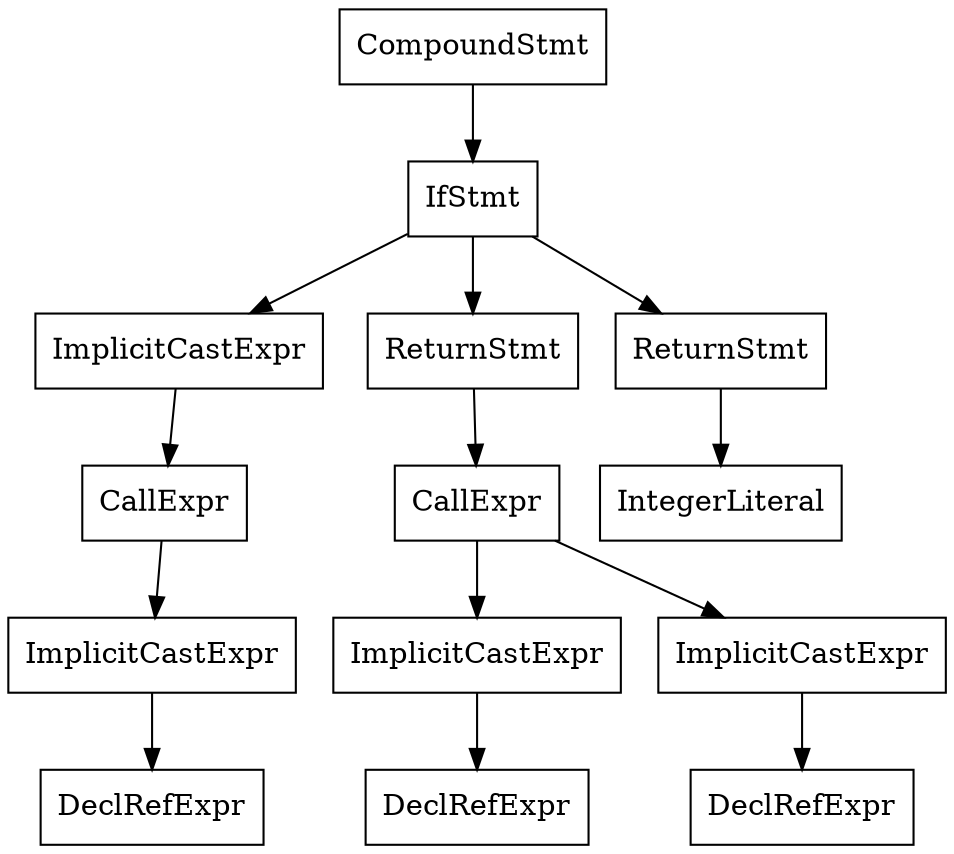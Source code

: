 digraph unnamed {

	Node0x55c235f58b70 [shape=record,label="{CompoundStmt}"];
	Node0x55c235f58b70 -> Node0x55c235f58b40;
	Node0x55c235f58b40 [shape=record,label="{IfStmt}"];
	Node0x55c235f58b40 -> Node0x55c235f589d8;
	Node0x55c235f58b40 -> Node0x55c235f58b00;
	Node0x55c235f58b40 -> Node0x55c235f58b30;
	Node0x55c235f589d8 [shape=record,label="{ImplicitCastExpr}"];
	Node0x55c235f589d8 -> Node0x55c235f589b8;
	Node0x55c235f589b8 [shape=record,label="{CallExpr}"];
	Node0x55c235f589b8 -> Node0x55c235f589a0;
	Node0x55c235f589a0 [shape=record,label="{ImplicitCastExpr}"];
	Node0x55c235f589a0 -> Node0x55c235f58980;
	Node0x55c235f58980 [shape=record,label="{DeclRefExpr}"];
	Node0x55c235f58b00 [shape=record,label="{ReturnStmt}"];
	Node0x55c235f58b00 -> Node0x55c235f58ac0;
	Node0x55c235f58ac0 [shape=record,label="{CallExpr}"];
	Node0x55c235f58ac0 -> Node0x55c235f58aa8;
	Node0x55c235f58ac0 -> Node0x55c235f58ae8;
	Node0x55c235f58aa8 [shape=record,label="{ImplicitCastExpr}"];
	Node0x55c235f58aa8 -> Node0x55c235f58a58;
	Node0x55c235f58a58 [shape=record,label="{DeclRefExpr}"];
	Node0x55c235f58ae8 [shape=record,label="{ImplicitCastExpr}"];
	Node0x55c235f58ae8 -> Node0x55c235f58a38;
	Node0x55c235f58a38 [shape=record,label="{DeclRefExpr}"];
	Node0x55c235f58b30 [shape=record,label="{ReturnStmt}"];
	Node0x55c235f58b30 -> Node0x55c235f58b10;
	Node0x55c235f58b10 [shape=record,label="{IntegerLiteral}"];
}
